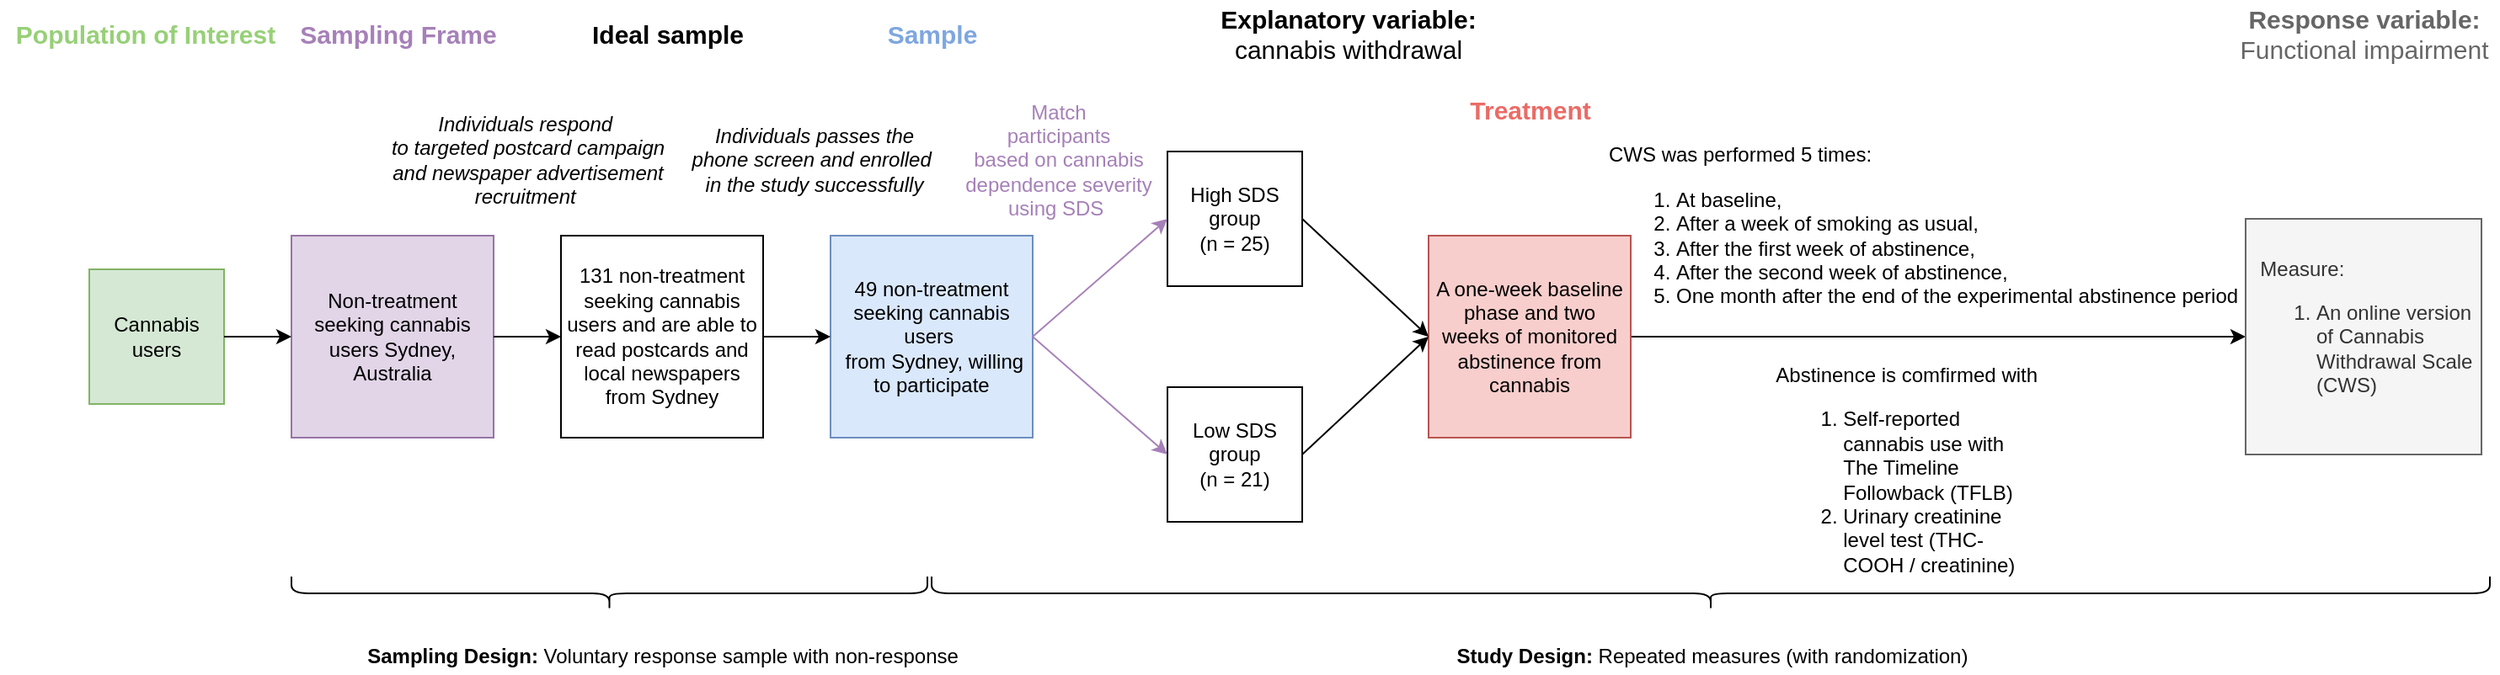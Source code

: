 <mxfile version="12.6.4" type="device"><diagram id="C5RBs43oDa-KdzZeNtuy" name="Page-1"><mxGraphModel dx="786" dy="465" grid="1" gridSize="10" guides="1" tooltips="1" connect="1" arrows="1" fold="1" page="1" pageScale="1" pageWidth="1654" pageHeight="1169" math="0" shadow="0"><root><mxCell id="WIyWlLk6GJQsqaUBKTNV-0"/><mxCell id="WIyWlLk6GJQsqaUBKTNV-1" parent="WIyWlLk6GJQsqaUBKTNV-0"/><mxCell id="UQy_p0XGI48kdIyy7Jtn-0" value="Cannabis users" style="whiteSpace=wrap;html=1;aspect=fixed;fillColor=#d5e8d4;strokeColor=#82b366;" vertex="1" parent="WIyWlLk6GJQsqaUBKTNV-1"><mxGeometry x="80" y="390" width="80" height="80" as="geometry"/></mxCell><mxCell id="UQy_p0XGI48kdIyy7Jtn-1" value="Population of Interest" style="text;html=1;align=center;verticalAlign=middle;resizable=0;points=[];autosize=1;fontStyle=1;fontSize=15;fontColor=#97D077;" vertex="1" parent="WIyWlLk6GJQsqaUBKTNV-1"><mxGeometry x="27.5" y="240" width="170" height="20" as="geometry"/></mxCell><mxCell id="UQy_p0XGI48kdIyy7Jtn-2" value="Non-treatment seeking cannabis users Sydney, Australia" style="whiteSpace=wrap;html=1;aspect=fixed;fillColor=#e1d5e7;strokeColor=#9673a6;" vertex="1" parent="WIyWlLk6GJQsqaUBKTNV-1"><mxGeometry x="200" y="370" width="120" height="120" as="geometry"/></mxCell><mxCell id="UQy_p0XGI48kdIyy7Jtn-3" value="" style="endArrow=classic;html=1;exitX=1;exitY=0.5;exitDx=0;exitDy=0;entryX=0;entryY=0.5;entryDx=0;entryDy=0;" edge="1" parent="WIyWlLk6GJQsqaUBKTNV-1" source="UQy_p0XGI48kdIyy7Jtn-0" target="UQy_p0XGI48kdIyy7Jtn-2"><mxGeometry width="50" height="50" relative="1" as="geometry"><mxPoint x="60" y="560" as="sourcePoint"/><mxPoint x="110" y="510" as="targetPoint"/></mxGeometry></mxCell><mxCell id="UQy_p0XGI48kdIyy7Jtn-4" value="Sampling Frame" style="text;html=1;align=center;verticalAlign=middle;resizable=0;points=[];autosize=1;fontStyle=1;fontSize=15;fontColor=#A680B8;" vertex="1" parent="WIyWlLk6GJQsqaUBKTNV-1"><mxGeometry x="197.5" y="240" width="130" height="20" as="geometry"/></mxCell><mxCell id="UQy_p0XGI48kdIyy7Jtn-5" value="131 non-treatment seeking cannabis users and are able to read postcards and local newspapers from Sydney" style="whiteSpace=wrap;html=1;aspect=fixed;" vertex="1" parent="WIyWlLk6GJQsqaUBKTNV-1"><mxGeometry x="360" y="370" width="120" height="120" as="geometry"/></mxCell><mxCell id="UQy_p0XGI48kdIyy7Jtn-6" value="" style="endArrow=classic;html=1;exitX=1;exitY=0.5;exitDx=0;exitDy=0;entryX=0;entryY=0.5;entryDx=0;entryDy=0;" edge="1" parent="WIyWlLk6GJQsqaUBKTNV-1" source="UQy_p0XGI48kdIyy7Jtn-2" target="UQy_p0XGI48kdIyy7Jtn-5"><mxGeometry width="50" height="50" relative="1" as="geometry"><mxPoint x="60" y="560" as="sourcePoint"/><mxPoint x="110" y="510" as="targetPoint"/></mxGeometry></mxCell><mxCell id="UQy_p0XGI48kdIyy7Jtn-7" value="Ideal sample" style="text;html=1;align=center;verticalAlign=middle;resizable=0;points=[];autosize=1;fontStyle=1;fontSize=15;" vertex="1" parent="WIyWlLk6GJQsqaUBKTNV-1"><mxGeometry x="367.5" y="240" width="110" height="20" as="geometry"/></mxCell><mxCell id="UQy_p0XGI48kdIyy7Jtn-8" value="Individuals respond&amp;nbsp;&lt;br&gt;to&amp;nbsp;targeted postcard campaign &lt;br&gt;and newspaper advertisement &lt;br&gt;recruitment&amp;nbsp;" style="text;html=1;align=center;verticalAlign=middle;resizable=0;points=[];autosize=1;fontStyle=2" vertex="1" parent="WIyWlLk6GJQsqaUBKTNV-1"><mxGeometry x="250" y="295" width="180" height="60" as="geometry"/></mxCell><mxCell id="UQy_p0XGI48kdIyy7Jtn-9" value="&lt;font style=&quot;font-size: 12px&quot;&gt;&lt;font style=&quot;font-size: 12px&quot;&gt;49 n&lt;/font&gt;on-treatment seeking cannabis users&amp;nbsp;&lt;/font&gt;&lt;div style=&quot;font-size: 12px&quot;&gt;&lt;font style=&quot;font-size: 12px&quot;&gt;&amp;nbsp;from Sydney, willing to participate&lt;/font&gt;&lt;/div&gt;" style="whiteSpace=wrap;html=1;aspect=fixed;fontSize=12;fillColor=#dae8fc;strokeColor=#6c8ebf;" vertex="1" parent="WIyWlLk6GJQsqaUBKTNV-1"><mxGeometry x="520" y="370" width="120" height="120" as="geometry"/></mxCell><mxCell id="UQy_p0XGI48kdIyy7Jtn-10" value="" style="endArrow=classic;html=1;fontSize=15;exitX=1;exitY=0.5;exitDx=0;exitDy=0;entryX=0;entryY=0.5;entryDx=0;entryDy=0;" edge="1" parent="WIyWlLk6GJQsqaUBKTNV-1" source="UQy_p0XGI48kdIyy7Jtn-5" target="UQy_p0XGI48kdIyy7Jtn-9"><mxGeometry width="50" height="50" relative="1" as="geometry"><mxPoint x="100" y="560" as="sourcePoint"/><mxPoint x="150" y="510" as="targetPoint"/></mxGeometry></mxCell><mxCell id="UQy_p0XGI48kdIyy7Jtn-11" value="Sample" style="text;html=1;align=center;verticalAlign=middle;resizable=0;points=[];autosize=1;fontStyle=1;fontSize=15;fontColor=#7EA6E0;" vertex="1" parent="WIyWlLk6GJQsqaUBKTNV-1"><mxGeometry x="545" y="240" width="70" height="20" as="geometry"/></mxCell><mxCell id="UQy_p0XGI48kdIyy7Jtn-14" value="Explanatory variable: &lt;br&gt;&lt;span style=&quot;font-weight: normal&quot;&gt;cannabis withdrawal&lt;/span&gt;" style="text;html=1;align=center;verticalAlign=middle;resizable=0;points=[];autosize=1;fontStyle=1;fontSize=15;" vertex="1" parent="WIyWlLk6GJQsqaUBKTNV-1"><mxGeometry x="742" y="230" width="170" height="40" as="geometry"/></mxCell><mxCell id="UQy_p0XGI48kdIyy7Jtn-15" value="Individuals passes the &lt;br&gt;phone screen and enrolled&amp;nbsp;&lt;br&gt;in the study successfully" style="text;html=1;align=center;verticalAlign=middle;resizable=0;points=[];autosize=1;fontSize=12;fontStyle=2" vertex="1" parent="WIyWlLk6GJQsqaUBKTNV-1"><mxGeometry x="430" y="300" width="160" height="50" as="geometry"/></mxCell><mxCell id="UQy_p0XGI48kdIyy7Jtn-16" value="High SDS group&lt;br&gt;(n = 25)" style="whiteSpace=wrap;html=1;aspect=fixed;fontSize=12;" vertex="1" parent="WIyWlLk6GJQsqaUBKTNV-1"><mxGeometry x="720" y="320" width="80" height="80" as="geometry"/></mxCell><mxCell id="UQy_p0XGI48kdIyy7Jtn-17" value="Low SDS group&lt;br&gt;(n = 21)" style="whiteSpace=wrap;html=1;aspect=fixed;fontSize=12;" vertex="1" parent="WIyWlLk6GJQsqaUBKTNV-1"><mxGeometry x="720" y="460" width="80" height="80" as="geometry"/></mxCell><mxCell id="UQy_p0XGI48kdIyy7Jtn-18" value="" style="endArrow=classic;html=1;fontSize=12;exitX=1;exitY=0.5;exitDx=0;exitDy=0;entryX=0;entryY=0.5;entryDx=0;entryDy=0;strokeColor=#A680B8;" edge="1" parent="WIyWlLk6GJQsqaUBKTNV-1" source="UQy_p0XGI48kdIyy7Jtn-9" target="UQy_p0XGI48kdIyy7Jtn-16"><mxGeometry width="50" height="50" relative="1" as="geometry"><mxPoint x="530" y="610" as="sourcePoint"/><mxPoint x="580" y="560" as="targetPoint"/></mxGeometry></mxCell><mxCell id="UQy_p0XGI48kdIyy7Jtn-19" value="" style="endArrow=classic;html=1;fontSize=12;exitX=1;exitY=0.5;exitDx=0;exitDy=0;entryX=0;entryY=0.5;entryDx=0;entryDy=0;strokeColor=#A680B8;" edge="1" parent="WIyWlLk6GJQsqaUBKTNV-1" source="UQy_p0XGI48kdIyy7Jtn-9" target="UQy_p0XGI48kdIyy7Jtn-17"><mxGeometry width="50" height="50" relative="1" as="geometry"><mxPoint x="530" y="610" as="sourcePoint"/><mxPoint x="580" y="560" as="targetPoint"/></mxGeometry></mxCell><mxCell id="UQy_p0XGI48kdIyy7Jtn-28" style="edgeStyle=orthogonalEdgeStyle;rounded=0;orthogonalLoop=1;jettySize=auto;html=1;exitX=1;exitY=0.5;exitDx=0;exitDy=0;entryX=0;entryY=0.5;entryDx=0;entryDy=0;fontSize=12;" edge="1" parent="WIyWlLk6GJQsqaUBKTNV-1" source="UQy_p0XGI48kdIyy7Jtn-20" target="UQy_p0XGI48kdIyy7Jtn-26"><mxGeometry relative="1" as="geometry"/></mxCell><mxCell id="UQy_p0XGI48kdIyy7Jtn-20" value="A one-week baseline phase and two&lt;br&gt;weeks of monitored abstinence from cannabis" style="whiteSpace=wrap;html=1;aspect=fixed;fontSize=12;fillColor=#f8cecc;strokeColor=#b85450;" vertex="1" parent="WIyWlLk6GJQsqaUBKTNV-1"><mxGeometry x="875" y="370" width="120" height="120" as="geometry"/></mxCell><mxCell id="UQy_p0XGI48kdIyy7Jtn-21" value="Treatment" style="text;html=1;align=center;verticalAlign=middle;resizable=0;points=[];autosize=1;fontStyle=1;fontSize=15;fontColor=#EA6B66;" vertex="1" parent="WIyWlLk6GJQsqaUBKTNV-1"><mxGeometry x="890" y="285" width="90" height="20" as="geometry"/></mxCell><mxCell id="UQy_p0XGI48kdIyy7Jtn-22" value="" style="endArrow=classic;html=1;fontSize=12;exitX=1;exitY=0.5;exitDx=0;exitDy=0;entryX=0;entryY=0.5;entryDx=0;entryDy=0;" edge="1" parent="WIyWlLk6GJQsqaUBKTNV-1" source="UQy_p0XGI48kdIyy7Jtn-16" target="UQy_p0XGI48kdIyy7Jtn-20"><mxGeometry width="50" height="50" relative="1" as="geometry"><mxPoint x="530" y="610" as="sourcePoint"/><mxPoint x="580" y="560" as="targetPoint"/></mxGeometry></mxCell><mxCell id="UQy_p0XGI48kdIyy7Jtn-23" value="" style="endArrow=classic;html=1;fontSize=12;exitX=1;exitY=0.5;exitDx=0;exitDy=0;entryX=0;entryY=0.5;entryDx=0;entryDy=0;" edge="1" parent="WIyWlLk6GJQsqaUBKTNV-1" source="UQy_p0XGI48kdIyy7Jtn-17" target="UQy_p0XGI48kdIyy7Jtn-20"><mxGeometry width="50" height="50" relative="1" as="geometry"><mxPoint x="530" y="610" as="sourcePoint"/><mxPoint x="580" y="560" as="targetPoint"/></mxGeometry></mxCell><mxCell id="UQy_p0XGI48kdIyy7Jtn-24" value="Match&lt;br&gt;participants&lt;br&gt;based on cannabis &lt;br&gt;dependence severity &lt;br&gt;using SDS&amp;nbsp;" style="text;html=1;align=center;verticalAlign=middle;resizable=0;points=[];autosize=1;fontSize=12;fontColor=#A680B8;" vertex="1" parent="WIyWlLk6GJQsqaUBKTNV-1"><mxGeometry x="590" y="285" width="130" height="80" as="geometry"/></mxCell><mxCell id="UQy_p0XGI48kdIyy7Jtn-25" value="Response variable: &lt;br&gt;&lt;span style=&quot;font-weight: normal&quot;&gt;Functional impairment&lt;/span&gt;" style="text;html=1;align=center;verticalAlign=middle;resizable=0;points=[];autosize=1;fontStyle=1;fontSize=15;fontColor=#666666;" vertex="1" parent="WIyWlLk6GJQsqaUBKTNV-1"><mxGeometry x="1350" y="230" width="160" height="40" as="geometry"/></mxCell><mxCell id="UQy_p0XGI48kdIyy7Jtn-26" value="&amp;nbsp; Measure:&lt;br&gt;&lt;ol&gt;&lt;li&gt;An online version of Cannabis Withdrawal Scale (CWS)&lt;/li&gt;&lt;/ol&gt;" style="whiteSpace=wrap;html=1;aspect=fixed;fontSize=12;align=left;fillColor=#f5f5f5;strokeColor=#666666;fontColor=#333333;" vertex="1" parent="WIyWlLk6GJQsqaUBKTNV-1"><mxGeometry x="1360" y="360" width="140" height="140" as="geometry"/></mxCell><mxCell id="UQy_p0XGI48kdIyy7Jtn-29" value="Abstinence is comfirmed with&amp;nbsp;&lt;ol style=&quot;text-align: left ; white-space: normal&quot;&gt;&lt;li&gt;Self-reported cannabis use with The Timeline Followback (TFLB)&lt;/li&gt;&lt;li&gt;Urinary creatinine level test (THC-COOH / creatinine)&lt;/li&gt;&lt;/ol&gt;" style="text;html=1;align=center;verticalAlign=middle;resizable=0;points=[];autosize=1;fontSize=12;" vertex="1" parent="WIyWlLk6GJQsqaUBKTNV-1"><mxGeometry x="960" y="480" width="400" height="70" as="geometry"/></mxCell><mxCell id="UQy_p0XGI48kdIyy7Jtn-32" value="CWS was performed 5 times:&lt;br&gt;&lt;ol&gt;&lt;li&gt;At baseline, &lt;/li&gt;&lt;li&gt;After a week of smoking as usual, &lt;/li&gt;&lt;li&gt;After the first week of abstinence,&lt;/li&gt;&lt;li&gt;After the second week of abstinence,&lt;/li&gt;&lt;li&gt;One month after the end of the experimental abstinence period&lt;/li&gt;&lt;/ol&gt;" style="text;html=1;align=left;verticalAlign=middle;resizable=0;points=[];autosize=1;fontSize=12;" vertex="1" parent="WIyWlLk6GJQsqaUBKTNV-1"><mxGeometry x="980" y="315" width="390" height="110" as="geometry"/></mxCell><mxCell id="UQy_p0XGI48kdIyy7Jtn-35" value="" style="shape=curlyBracket;whiteSpace=wrap;html=1;rounded=1;fontSize=12;rotation=-90;" vertex="1" parent="WIyWlLk6GJQsqaUBKTNV-1"><mxGeometry x="378.75" y="393.75" width="20" height="377.5" as="geometry"/></mxCell><mxCell id="UQy_p0XGI48kdIyy7Jtn-36" value="&lt;b&gt;Sampling Design:&amp;nbsp;&lt;/b&gt;Voluntary response sample with non-response" style="text;html=1;align=center;verticalAlign=middle;resizable=0;points=[];autosize=1;fontSize=12;" vertex="1" parent="WIyWlLk6GJQsqaUBKTNV-1"><mxGeometry x="235" y="610" width="370" height="20" as="geometry"/></mxCell><mxCell id="UQy_p0XGI48kdIyy7Jtn-37" value="" style="shape=curlyBracket;whiteSpace=wrap;html=1;rounded=1;fontSize=12;rotation=-90;" vertex="1" parent="WIyWlLk6GJQsqaUBKTNV-1"><mxGeometry x="1032.5" y="120" width="20" height="925" as="geometry"/></mxCell><mxCell id="UQy_p0XGI48kdIyy7Jtn-38" value="&lt;b&gt;Study Design: &lt;/b&gt;Repeated measures (with randomization)" style="text;html=1;align=center;verticalAlign=middle;resizable=0;points=[];autosize=1;fontSize=12;" vertex="1" parent="WIyWlLk6GJQsqaUBKTNV-1"><mxGeometry x="882.5" y="610" width="320" height="20" as="geometry"/></mxCell></root></mxGraphModel></diagram></mxfile>